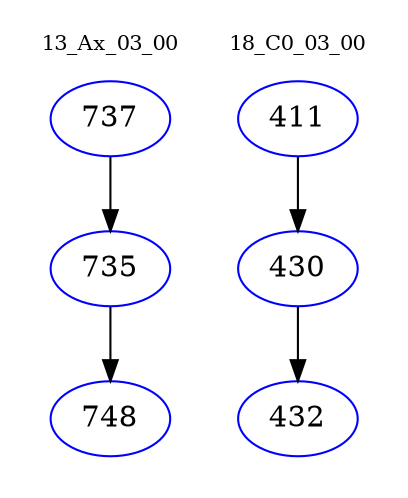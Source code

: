 digraph{
subgraph cluster_0 {
color = white
label = "13_Ax_03_00";
fontsize=10;
T0_737 [label="737", color="blue"]
T0_737 -> T0_735 [color="black"]
T0_735 [label="735", color="blue"]
T0_735 -> T0_748 [color="black"]
T0_748 [label="748", color="blue"]
}
subgraph cluster_1 {
color = white
label = "18_C0_03_00";
fontsize=10;
T1_411 [label="411", color="blue"]
T1_411 -> T1_430 [color="black"]
T1_430 [label="430", color="blue"]
T1_430 -> T1_432 [color="black"]
T1_432 [label="432", color="blue"]
}
}
